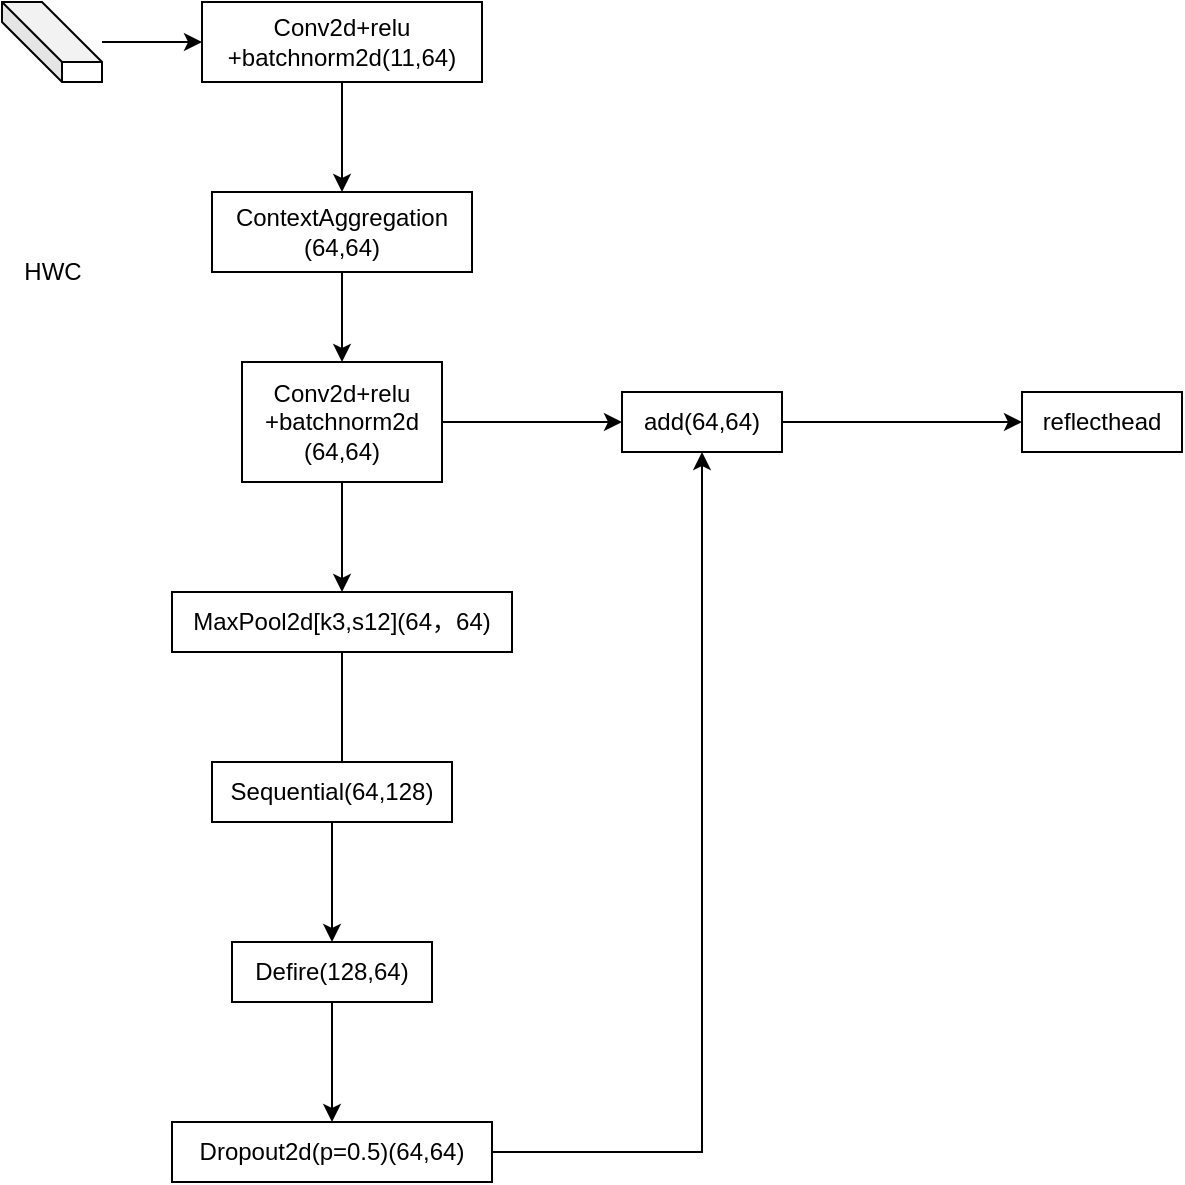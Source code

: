 <mxfile version="25.0.3" pages="2">
  <diagram name="第 1 页" id="OlYTMb-Uc4REajwC01rP">
    <mxGraphModel dx="1362" dy="759" grid="1" gridSize="10" guides="1" tooltips="1" connect="1" arrows="1" fold="1" page="1" pageScale="1" pageWidth="827" pageHeight="1169" math="0" shadow="0">
      <root>
        <mxCell id="0" />
        <mxCell id="1" parent="0" />
        <mxCell id="cw2jNNsWhJ60Bwld7NhD-1" value="" style="edgeStyle=orthogonalEdgeStyle;rounded=0;orthogonalLoop=1;jettySize=auto;html=1;" edge="1" parent="1" source="cw2jNNsWhJ60Bwld7NhD-2" target="cw2jNNsWhJ60Bwld7NhD-5">
          <mxGeometry relative="1" as="geometry" />
        </mxCell>
        <mxCell id="cw2jNNsWhJ60Bwld7NhD-2" value="" style="shape=cube;whiteSpace=wrap;html=1;boundedLbl=1;backgroundOutline=1;darkOpacity=0.05;darkOpacity2=0.1;rotation=0;size=30;" vertex="1" parent="1">
          <mxGeometry x="80" y="40" width="50" height="40" as="geometry" />
        </mxCell>
        <mxCell id="cw2jNNsWhJ60Bwld7NhD-3" value="HWC" style="text;html=1;align=center;verticalAlign=middle;resizable=0;points=[];autosize=1;strokeColor=none;fillColor=none;" vertex="1" parent="1">
          <mxGeometry x="80" y="160" width="50" height="30" as="geometry" />
        </mxCell>
        <mxCell id="cw2jNNsWhJ60Bwld7NhD-4" value="" style="edgeStyle=orthogonalEdgeStyle;rounded=0;orthogonalLoop=1;jettySize=auto;html=1;" edge="1" parent="1" source="cw2jNNsWhJ60Bwld7NhD-5" target="cw2jNNsWhJ60Bwld7NhD-7">
          <mxGeometry relative="1" as="geometry" />
        </mxCell>
        <mxCell id="cw2jNNsWhJ60Bwld7NhD-5" value="Conv2d+relu&lt;br&gt;+batchnorm2d(11,64)" style="whiteSpace=wrap;html=1;" vertex="1" parent="1">
          <mxGeometry x="180" y="40" width="140" height="40" as="geometry" />
        </mxCell>
        <mxCell id="cw2jNNsWhJ60Bwld7NhD-6" value="" style="edgeStyle=orthogonalEdgeStyle;rounded=0;orthogonalLoop=1;jettySize=auto;html=1;" edge="1" parent="1" source="cw2jNNsWhJ60Bwld7NhD-7" target="cw2jNNsWhJ60Bwld7NhD-10">
          <mxGeometry relative="1" as="geometry" />
        </mxCell>
        <mxCell id="cw2jNNsWhJ60Bwld7NhD-7" value="ContextAggregation&lt;br&gt;(64,64)" style="whiteSpace=wrap;html=1;" vertex="1" parent="1">
          <mxGeometry x="185" y="135" width="130" height="40" as="geometry" />
        </mxCell>
        <mxCell id="cw2jNNsWhJ60Bwld7NhD-8" value="" style="edgeStyle=orthogonalEdgeStyle;rounded=0;orthogonalLoop=1;jettySize=auto;html=1;" edge="1" parent="1" source="cw2jNNsWhJ60Bwld7NhD-10" target="cw2jNNsWhJ60Bwld7NhD-12">
          <mxGeometry relative="1" as="geometry" />
        </mxCell>
        <mxCell id="cw2jNNsWhJ60Bwld7NhD-9" style="edgeStyle=orthogonalEdgeStyle;rounded=0;orthogonalLoop=1;jettySize=auto;html=1;entryX=0;entryY=0.5;entryDx=0;entryDy=0;" edge="1" parent="1" source="cw2jNNsWhJ60Bwld7NhD-10" target="cw2jNNsWhJ60Bwld7NhD-19">
          <mxGeometry relative="1" as="geometry">
            <mxPoint x="450" y="250" as="targetPoint" />
          </mxGeometry>
        </mxCell>
        <mxCell id="cw2jNNsWhJ60Bwld7NhD-10" value="Conv2d+relu&lt;br&gt;+batchnorm2d&lt;br&gt;(64,64)" style="whiteSpace=wrap;html=1;" vertex="1" parent="1">
          <mxGeometry x="200" y="220" width="100" height="60" as="geometry" />
        </mxCell>
        <mxCell id="cw2jNNsWhJ60Bwld7NhD-11" value="" style="edgeStyle=orthogonalEdgeStyle;rounded=0;orthogonalLoop=1;jettySize=auto;html=1;" edge="1" parent="1" source="cw2jNNsWhJ60Bwld7NhD-12" target="cw2jNNsWhJ60Bwld7NhD-15">
          <mxGeometry relative="1" as="geometry" />
        </mxCell>
        <mxCell id="cw2jNNsWhJ60Bwld7NhD-12" value="MaxPool2d[k3,s12](64，64)" style="whiteSpace=wrap;html=1;" vertex="1" parent="1">
          <mxGeometry x="165" y="335" width="170" height="30" as="geometry" />
        </mxCell>
        <mxCell id="cw2jNNsWhJ60Bwld7NhD-13" value="Sequential(64,128)" style="whiteSpace=wrap;html=1;" vertex="1" parent="1">
          <mxGeometry x="185" y="420" width="120" height="30" as="geometry" />
        </mxCell>
        <mxCell id="cw2jNNsWhJ60Bwld7NhD-14" value="" style="edgeStyle=orthogonalEdgeStyle;rounded=0;orthogonalLoop=1;jettySize=auto;html=1;" edge="1" parent="1" source="cw2jNNsWhJ60Bwld7NhD-15" target="cw2jNNsWhJ60Bwld7NhD-17">
          <mxGeometry relative="1" as="geometry" />
        </mxCell>
        <mxCell id="cw2jNNsWhJ60Bwld7NhD-15" value="Defire(128,64)" style="whiteSpace=wrap;html=1;" vertex="1" parent="1">
          <mxGeometry x="195" y="510" width="100" height="30" as="geometry" />
        </mxCell>
        <mxCell id="cw2jNNsWhJ60Bwld7NhD-16" value="" style="edgeStyle=orthogonalEdgeStyle;rounded=0;orthogonalLoop=1;jettySize=auto;html=1;" edge="1" parent="1" source="cw2jNNsWhJ60Bwld7NhD-17" target="cw2jNNsWhJ60Bwld7NhD-19">
          <mxGeometry relative="1" as="geometry" />
        </mxCell>
        <mxCell id="cw2jNNsWhJ60Bwld7NhD-17" value="Dropout2d(p=0.5)(64,64)" style="whiteSpace=wrap;html=1;" vertex="1" parent="1">
          <mxGeometry x="165" y="600" width="160" height="30" as="geometry" />
        </mxCell>
        <mxCell id="cw2jNNsWhJ60Bwld7NhD-18" value="" style="edgeStyle=orthogonalEdgeStyle;rounded=0;orthogonalLoop=1;jettySize=auto;html=1;" edge="1" parent="1" source="cw2jNNsWhJ60Bwld7NhD-19" target="cw2jNNsWhJ60Bwld7NhD-20">
          <mxGeometry relative="1" as="geometry" />
        </mxCell>
        <mxCell id="cw2jNNsWhJ60Bwld7NhD-19" value="add(64,64)" style="whiteSpace=wrap;html=1;" vertex="1" parent="1">
          <mxGeometry x="390" y="235" width="80" height="30" as="geometry" />
        </mxCell>
        <mxCell id="cw2jNNsWhJ60Bwld7NhD-20" value="reflecthead" style="whiteSpace=wrap;html=1;" vertex="1" parent="1">
          <mxGeometry x="590" y="235" width="80" height="30" as="geometry" />
        </mxCell>
      </root>
    </mxGraphModel>
  </diagram>
  <diagram id="JDhVjydNxS0sSBtTru8L" name="第 2 页">
    <mxGraphModel dx="1602" dy="759" grid="1" gridSize="10" guides="1" tooltips="1" connect="1" arrows="1" fold="1" page="1" pageScale="1" pageWidth="827" pageHeight="1169" math="0" shadow="0">
      <root>
        <mxCell id="0" />
        <mxCell id="1" parent="0" />
        <mxCell id="F3nrT0lv_Ph0O2aBHtRM-1" value="" style="edgeStyle=orthogonalEdgeStyle;rounded=0;orthogonalLoop=1;jettySize=auto;html=1;" edge="1" parent="1" source="F3nrT0lv_Ph0O2aBHtRM-2" target="F3nrT0lv_Ph0O2aBHtRM-5">
          <mxGeometry relative="1" as="geometry" />
        </mxCell>
        <mxCell id="F3nrT0lv_Ph0O2aBHtRM-2" value="" style="shape=cube;whiteSpace=wrap;html=1;boundedLbl=1;backgroundOutline=1;darkOpacity=0.05;darkOpacity2=0.1;rotation=0;size=30;" vertex="1" parent="1">
          <mxGeometry y="85" width="140" height="50" as="geometry" />
        </mxCell>
        <mxCell id="F3nrT0lv_Ph0O2aBHtRM-3" value="HWC&#39;" style="text;html=1;align=center;verticalAlign=middle;resizable=0;points=[];autosize=1;strokeColor=none;fillColor=none;" vertex="1" parent="1">
          <mxGeometry x="45" y="155" width="50" height="30" as="geometry" />
        </mxCell>
        <mxCell id="F3nrT0lv_Ph0O2aBHtRM-4" value="" style="edgeStyle=orthogonalEdgeStyle;rounded=0;orthogonalLoop=1;jettySize=auto;html=1;" edge="1" parent="1" source="F3nrT0lv_Ph0O2aBHtRM-5" target="F3nrT0lv_Ph0O2aBHtRM-7">
          <mxGeometry relative="1" as="geometry" />
        </mxCell>
        <mxCell id="F3nrT0lv_Ph0O2aBHtRM-5" value="defire" style="whiteSpace=wrap;html=1;" vertex="1" parent="1">
          <mxGeometry x="190" y="90" width="140" height="40" as="geometry" />
        </mxCell>
        <mxCell id="F3nrT0lv_Ph0O2aBHtRM-6" value="" style="edgeStyle=orthogonalEdgeStyle;rounded=0;orthogonalLoop=1;jettySize=auto;html=1;" edge="1" parent="1" source="F3nrT0lv_Ph0O2aBHtRM-7" target="F3nrT0lv_Ph0O2aBHtRM-10">
          <mxGeometry relative="1" as="geometry" />
        </mxCell>
        <mxCell id="F3nrT0lv_Ph0O2aBHtRM-7" value="fire" style="whiteSpace=wrap;html=1;" vertex="1" parent="1">
          <mxGeometry x="195" y="185" width="130" height="40" as="geometry" />
        </mxCell>
        <mxCell id="F3nrT0lv_Ph0O2aBHtRM-8" value="" style="edgeStyle=orthogonalEdgeStyle;rounded=0;orthogonalLoop=1;jettySize=auto;html=1;" edge="1" parent="1" source="F3nrT0lv_Ph0O2aBHtRM-10" target="F3nrT0lv_Ph0O2aBHtRM-12">
          <mxGeometry relative="1" as="geometry" />
        </mxCell>
        <mxCell id="F3nrT0lv_Ph0O2aBHtRM-10" value="conv" style="whiteSpace=wrap;html=1;" vertex="1" parent="1">
          <mxGeometry x="210" y="270" width="100" height="60" as="geometry" />
        </mxCell>
        <mxCell id="F3nrT0lv_Ph0O2aBHtRM-12" value="sigmoid" style="whiteSpace=wrap;html=1;" vertex="1" parent="1">
          <mxGeometry x="175" y="385" width="170" height="30" as="geometry" />
        </mxCell>
      </root>
    </mxGraphModel>
  </diagram>
</mxfile>
